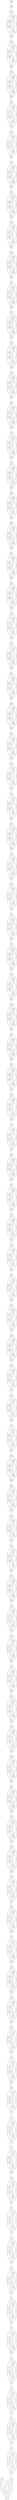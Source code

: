 graph G {
    "0" [label="0"];
    "1" [label="1"];
    "2" [label="2"];
    "3" [label="3"];
    "4" [label="4"];
    "5" [label="5"];
    "6" [label="6"];
    "7" [label="7"];
    "8" [label="8"];
    "9" [label="9"];
    "10" [label="10"];
    "11" [label="11"];
    "12" [label="12"];
    "13" [label="13"];
    "14" [label="14"];
    "15" [label="15"];
    "16" [label="16"];
    "17" [label="17"];
    "18" [label="18"];
    "19" [label="19"];
    "20" [label="20"];
    "21" [label="21"];
    "22" [label="22"];
    "23" [label="23"];
    "24" [label="24"];
    "25" [label="25"];
    "26" [label="26"];
    "27" [label="27"];
    "28" [label="28"];
    "29" [label="29"];
    "30" [label="30"];
    "31" [label="31"];
    "32" [label="32"];
    "33" [label="33"];
    "34" [label="34"];
    "35" [label="35"];
    "36" [label="36"];
    "37" [label="37"];
    "38" [label="38"];
    "39" [label="39"];
    "40" [label="40"];
    "41" [label="41"];
    "42" [label="42"];
    "43" [label="43"];
    "44" [label="44"];
    "45" [label="45"];
    "46" [label="46"];
    "47" [label="47"];
    "48" [label="48"];
    "49" [label="49"];
    "50" [label="50"];
    "51" [label="51"];
    "52" [label="52"];
    "53" [label="53"];
    "54" [label="54"];
    "55" [label="55"];
    "56" [label="56"];
    "57" [label="57"];
    "58" [label="58"];
    "59" [label="59"];
    "60" [label="60"];
    "61" [label="61"];
    "62" [label="62"];
    "63" [label="63"];
    "64" [label="64"];
    "65" [label="65"];
    "66" [label="66"];
    "67" [label="67"];
    "68" [label="68"];
    "69" [label="69"];
    "70" [label="70"];
    "71" [label="71"];
    "72" [label="72"];
    "73" [label="73"];
    "74" [label="74"];
    "75" [label="75"];
    "76" [label="76"];
    "77" [label="77"];
    "78" [label="78"];
    "79" [label="79"];
    "80" [label="80"];
    "81" [label="81"];
    "82" [label="82"];
    "83" [label="83"];
    "84" [label="84"];
    "85" [label="85"];
    "86" [label="86"];
    "87" [label="87"];
    "88" [label="88"];
    "89" [label="89"];
    "90" [label="90"];
    "91" [label="91"];
    "92" [label="92"];
    "93" [label="93"];
    "94" [label="94"];
    "95" [label="95"];
    "96" [label="96"];
    "97" [label="97"];
    "98" [label="98"];
    "99" [label="99"];
    "100" [label="100"];
    "101" [label="101"];
    "102" [label="102"];
    "103" [label="103"];
    "104" [label="104"];
    "105" [label="105"];
    "106" [label="106"];
    "107" [label="107"];
    "108" [label="108"];
    "109" [label="109"];
    "110" [label="110"];
    "111" [label="111"];
    "112" [label="112"];
    "113" [label="113"];
    "114" [label="114"];
    "115" [label="115"];
    "116" [label="116"];
    "117" [label="117"];
    "118" [label="118"];
    "119" [label="119"];
    "120" [label="120"];
    "121" [label="121"];
    "122" [label="122"];
    "123" [label="123"];
    "124" [label="124"];
    "125" [label="125"];
    "126" [label="126"];
    "127" [label="127"];
    "128" [label="128"];
    "129" [label="129"];
    "130" [label="130"];
    "131" [label="131"];
    "132" [label="132"];
    "133" [label="133"];
    "134" [label="134"];
    "135" [label="135"];
    "136" [label="136"];
    "137" [label="137"];
    "138" [label="138"];
    "139" [label="139"];
    "140" [label="140"];
    "141" [label="141"];
    "142" [label="142"];
    "143" [label="143"];
    "144" [label="144"];
    "145" [label="145"];
    "146" [label="146"];
    "147" [label="147"];
    "148" [label="148"];
    "149" [label="149"];
    "150" [label="150"];
    "151" [label="151"];
    "152" [label="152"];
    "153" [label="153"];
    "154" [label="154"];
    "155" [label="155"];
    "156" [label="156"];
    "157" [label="157"];
    "158" [label="158"];
    "159" [label="159"];
    "160" [label="160"];
    "161" [label="161"];
    "162" [label="162"];
    "163" [label="163"];
    "164" [label="164"];
    "165" [label="165"];
    "166" [label="166"];
    "167" [label="167"];
    "168" [label="168"];
    "169" [label="169"];
    "170" [label="170"];
    "171" [label="171"];
    "172" [label="172"];
    "173" [label="173"];
    "174" [label="174"];
    "175" [label="175"];
    "176" [label="176"];
    "177" [label="177"];
    "178" [label="178"];
    "179" [label="179"];
    "180" [label="180"];
    "181" [label="181"];
    "182" [label="182"];
    "183" [label="183"];
    "184" [label="184"];
    "185" [label="185"];
    "186" [label="186"];
    "187" [label="187"];
    "188" [label="188"];
    "189" [label="189"];
    "190" [label="190"];
    "191" [label="191"];
    "192" [label="192"];
    "193" [label="193"];
    "194" [label="194"];
    "195" [label="195"];
    "196" [label="196"];
    "197" [label="197"];
    "198" [label="198"];
    "199" [label="199"];
    "200" [label="200"];
    "201" [label="201"];
    "202" [label="202"];
    "203" [label="203"];
    "204" [label="204"];
    "205" [label="205"];
    "206" [label="206"];
    "207" [label="207"];
    "208" [label="208"];
    "209" [label="209"];
    "210" [label="210"];
    "211" [label="211"];
    "212" [label="212"];
    "213" [label="213"];
    "214" [label="214"];
    "215" [label="215"];
    "216" [label="216"];
    "217" [label="217"];
    "218" [label="218"];
    "219" [label="219"];
    "220" [label="220"];
    "221" [label="221"];
    "222" [label="222"];
    "223" [label="223"];
    "224" [label="224"];
    "225" [label="225"];
    "226" [label="226"];
    "227" [label="227"];
    "228" [label="228"];
    "229" [label="229"];
    "230" [label="230"];
    "231" [label="231"];
    "232" [label="232"];
    "233" [label="233"];
    "234" [label="234"];
    "235" [label="235"];
    "236" [label="236"];
    "237" [label="237"];
    "238" [label="238"];
    "239" [label="239"];
    "240" [label="240"];
    "241" [label="241"];
    "242" [label="242"];
    "243" [label="243"];
    "244" [label="244"];
    "245" [label="245"];
    "246" [label="246"];
    "247" [label="247"];
    "248" [label="248"];
    "249" [label="249"];
    "250" [label="250"];
    "251" [label="251"];
    "252" [label="252"];
    "253" [label="253"];
    "254" [label="254"];
    "255" [label="255"];
    "256" [label="256"];
    "257" [label="257"];
    "258" [label="258"];
    "259" [label="259"];
    "260" [label="260"];
    "261" [label="261"];
    "262" [label="262"];
    "263" [label="263"];
    "264" [label="264"];
    "265" [label="265"];
    "266" [label="266"];
    "267" [label="267"];
    "268" [label="268"];
    "269" [label="269"];
    "270" [label="270"];
    "271" [label="271"];
    "272" [label="272"];
    "273" [label="273"];
    "274" [label="274"];
    "275" [label="275"];
    "276" [label="276"];
    "277" [label="277"];
    "278" [label="278"];
    "279" [label="279"];
    "280" [label="280"];
    "281" [label="281"];
    "282" [label="282"];
    "283" [label="283"];
    "284" [label="284"];
    "285" [label="285"];
    "286" [label="286"];
    "287" [label="287"];
    "288" [label="288"];
    "289" [label="289"];
    "290" [label="290"];
    "291" [label="291"];
    "292" [label="292"];
    "293" [label="293"];
    "294" [label="294"];
    "295" [label="295"];
    "296" [label="296"];
    "297" [label="297"];
    "298" [label="298"];
    "299" [label="299"];
    "300" [label="300"];
    "301" [label="301"];
    "302" [label="302"];
    "303" [label="303"];
    "304" [label="304"];
    "305" [label="305"];
    "306" [label="306"];
    "307" [label="307"];
    "308" [label="308"];
    "309" [label="309"];
    "310" [label="310"];
    "311" [label="311"];
    "312" [label="312"];
    "313" [label="313"];
    "314" [label="314"];
    "315" [label="315"];
    "316" [label="316"];
    "317" [label="317"];
    "318" [label="318"];
    "319" [label="319"];
    "320" [label="320"];
    "321" [label="321"];
    "322" [label="322"];
    "323" [label="323"];
    "324" [label="324"];
    "325" [label="325"];
    "326" [label="326"];
    "327" [label="327"];
    "328" [label="328"];
    "329" [label="329"];
    "330" [label="330"];
    "331" [label="331"];
    "332" [label="332"];
    "333" [label="333"];
    "334" [label="334"];
    "335" [label="335"];
    "336" [label="336"];
    "337" [label="337"];
    "338" [label="338"];
    "339" [label="339"];
    "340" [label="340"];
    "341" [label="341"];
    "342" [label="342"];
    "343" [label="343"];
    "344" [label="344"];
    "345" [label="345"];
    "346" [label="346"];
    "347" [label="347"];
    "348" [label="348"];
    "349" [label="349"];
    "350" [label="350"];
    "351" [label="351"];
    "352" [label="352"];
    "353" [label="353"];
    "354" [label="354"];
    "355" [label="355"];
    "356" [label="356"];
    "357" [label="357"];
    "358" [label="358"];
    "359" [label="359"];
    "360" [label="360"];
    "361" [label="361"];
    "362" [label="362"];
    "363" [label="363"];
    "364" [label="364"];
    "365" [label="365"];
    "366" [label="366"];
    "367" [label="367"];
    "368" [label="368"];
    "369" [label="369"];
    "370" [label="370"];
    "371" [label="371"];
    "372" [label="372"];
    "373" [label="373"];
    "374" [label="374"];
    "375" [label="375"];
    "376" [label="376"];
    "377" [label="377"];
    "378" [label="378"];
    "379" [label="379"];
    "380" [label="380"];
    "381" [label="381"];
    "382" [label="382"];
    "383" [label="383"];
    "384" [label="384"];
    "385" [label="385"];
    "386" [label="386"];
    "387" [label="387"];
    "388" [label="388"];
    "389" [label="389"];
    "390" [label="390"];
    "391" [label="391"];
    "392" [label="392"];
    "393" [label="393"];
    "394" [label="394"];
    "395" [label="395"];
    "396" [label="396"];
    "397" [label="397"];
    "398" [label="398"];
    "399" [label="399"];
    "400" [label="400"];
    "401" [label="401"];
    "402" [label="402"];
    "403" [label="403"];
    "404" [label="404"];
    "405" [label="405"];
    "406" [label="406"];
    "407" [label="407"];
    "408" [label="408"];
    "409" [label="409"];
    "410" [label="410"];
    "411" [label="411"];
    "412" [label="412"];
    "413" [label="413"];
    "414" [label="414"];
    "415" [label="415"];
    "416" [label="416"];
    "417" [label="417"];
    "418" [label="418"];
    "419" [label="419"];
    "420" [label="420"];
    "421" [label="421"];
    "422" [label="422"];
    "423" [label="423"];
    "424" [label="424"];
    "425" [label="425"];
    "426" [label="426"];
    "427" [label="427"];
    "428" [label="428"];
    "429" [label="429"];
    "430" [label="430"];
    "431" [label="431"];
    "432" [label="432"];
    "433" [label="433"];
    "434" [label="434"];
    "435" [label="435"];
    "436" [label="436"];
    "437" [label="437"];
    "438" [label="438"];
    "439" [label="439"];
    "440" [label="440"];
    "441" [label="441"];
    "442" [label="442"];
    "443" [label="443"];
    "444" [label="444"];
    "445" [label="445"];
    "446" [label="446"];
    "447" [label="447"];
    "448" [label="448"];
    "449" [label="449"];
    "450" [label="450"];
    "451" [label="451"];
    "452" [label="452"];
    "453" [label="453"];
    "454" [label="454"];
    "455" [label="455"];
    "456" [label="456"];
    "457" [label="457"];
    "458" [label="458"];
    "459" [label="459"];
    "460" [label="460"];
    "461" [label="461"];
    "462" [label="462"];
    "463" [label="463"];
    "464" [label="464"];
    "465" [label="465"];
    "466" [label="466"];
    "467" [label="467"];
    "468" [label="468"];
    "469" [label="469"];
    "470" [label="470"];
    "471" [label="471"];
    "472" [label="472"];
    "473" [label="473"];
    "474" [label="474"];
    "475" [label="475"];
    "476" [label="476"];
    "477" [label="477"];
    "478" [label="478"];
    "479" [label="479"];
    "480" [label="480"];
    "481" [label="481"];
    "482" [label="482"];
    "483" [label="483"];
    "484" [label="484"];
    "485" [label="485"];
    "486" [label="486"];
    "487" [label="487"];
    "488" [label="488"];
    "489" [label="489"];
    "490" [label="490"];
    "491" [label="491"];
    "492" [label="492"];
    "493" [label="493"];
    "494" [label="494"];
    "495" [label="495"];
    "496" [label="496"];
    "497" [label="497"];
    "498" [label="498"];
    "499" [label="499"];
    "0" -- "1";
    "0" -- "2";
    "0" -- "3";
    "0" -- "4";
    "1" -- "2";
    "1" -- "3";
    "1" -- "4";
    "2" -- "3";
    "2" -- "4";
    "3" -- "4";
    "5" -- "1";
    "5" -- "2";
    "5" -- "3";
    "5" -- "4";
    "6" -- "5";
    "7" -- "6";
    "8" -- "6";
    "8" -- "7";
    "9" -- "6";
    "9" -- "7";
    "9" -- "8";
    "10" -- "6";
    "10" -- "7";
    "10" -- "8";
    "10" -- "9";
    "11" -- "7";
    "11" -- "8";
    "11" -- "9";
    "11" -- "10";
    "12" -- "11";
    "13" -- "12";
    "14" -- "12";
    "14" -- "13";
    "15" -- "12";
    "15" -- "13";
    "15" -- "14";
    "16" -- "12";
    "16" -- "13";
    "16" -- "14";
    "16" -- "15";
    "17" -- "13";
    "17" -- "14";
    "17" -- "15";
    "17" -- "16";
    "18" -- "17";
    "19" -- "18";
    "20" -- "18";
    "20" -- "19";
    "21" -- "18";
    "21" -- "19";
    "21" -- "20";
    "22" -- "18";
    "22" -- "19";
    "22" -- "20";
    "22" -- "21";
    "23" -- "19";
    "23" -- "20";
    "23" -- "21";
    "23" -- "22";
    "24" -- "23";
    "25" -- "24";
    "26" -- "24";
    "26" -- "25";
    "27" -- "24";
    "27" -- "25";
    "27" -- "26";
    "28" -- "24";
    "28" -- "25";
    "28" -- "26";
    "28" -- "27";
    "29" -- "25";
    "29" -- "26";
    "29" -- "27";
    "29" -- "28";
    "30" -- "29";
    "31" -- "30";
    "32" -- "30";
    "32" -- "31";
    "33" -- "30";
    "33" -- "31";
    "33" -- "32";
    "34" -- "30";
    "34" -- "31";
    "34" -- "32";
    "34" -- "33";
    "35" -- "31";
    "35" -- "32";
    "35" -- "33";
    "35" -- "34";
    "36" -- "35";
    "37" -- "36";
    "38" -- "36";
    "38" -- "37";
    "39" -- "36";
    "39" -- "37";
    "39" -- "38";
    "40" -- "36";
    "40" -- "37";
    "40" -- "38";
    "40" -- "39";
    "41" -- "37";
    "41" -- "38";
    "41" -- "39";
    "41" -- "40";
    "42" -- "41";
    "43" -- "42";
    "44" -- "42";
    "44" -- "43";
    "45" -- "42";
    "45" -- "43";
    "45" -- "44";
    "46" -- "42";
    "46" -- "43";
    "46" -- "44";
    "46" -- "45";
    "47" -- "43";
    "47" -- "44";
    "47" -- "45";
    "47" -- "46";
    "48" -- "47";
    "49" -- "48";
    "50" -- "48";
    "50" -- "49";
    "51" -- "48";
    "51" -- "49";
    "51" -- "50";
    "52" -- "48";
    "52" -- "49";
    "52" -- "50";
    "52" -- "51";
    "53" -- "49";
    "53" -- "50";
    "53" -- "51";
    "53" -- "52";
    "54" -- "53";
    "55" -- "54";
    "56" -- "54";
    "56" -- "55";
    "57" -- "54";
    "57" -- "55";
    "57" -- "56";
    "58" -- "54";
    "58" -- "55";
    "58" -- "56";
    "58" -- "57";
    "59" -- "55";
    "59" -- "56";
    "59" -- "57";
    "59" -- "58";
    "60" -- "59";
    "61" -- "60";
    "62" -- "60";
    "62" -- "61";
    "63" -- "60";
    "63" -- "61";
    "63" -- "62";
    "64" -- "60";
    "64" -- "61";
    "64" -- "62";
    "64" -- "63";
    "65" -- "61";
    "65" -- "62";
    "65" -- "63";
    "65" -- "64";
    "66" -- "65";
    "67" -- "66";
    "68" -- "66";
    "68" -- "67";
    "69" -- "66";
    "69" -- "67";
    "69" -- "68";
    "70" -- "66";
    "70" -- "67";
    "70" -- "68";
    "70" -- "69";
    "71" -- "67";
    "71" -- "68";
    "71" -- "69";
    "71" -- "70";
    "72" -- "71";
    "73" -- "72";
    "74" -- "72";
    "74" -- "73";
    "75" -- "72";
    "75" -- "73";
    "75" -- "74";
    "76" -- "72";
    "76" -- "73";
    "76" -- "74";
    "76" -- "75";
    "77" -- "73";
    "77" -- "74";
    "77" -- "75";
    "77" -- "76";
    "78" -- "77";
    "79" -- "78";
    "80" -- "78";
    "80" -- "79";
    "81" -- "78";
    "81" -- "79";
    "81" -- "80";
    "82" -- "78";
    "82" -- "79";
    "82" -- "80";
    "82" -- "81";
    "83" -- "79";
    "83" -- "80";
    "83" -- "81";
    "83" -- "82";
    "84" -- "83";
    "85" -- "84";
    "86" -- "84";
    "86" -- "85";
    "87" -- "84";
    "87" -- "85";
    "87" -- "86";
    "88" -- "84";
    "88" -- "85";
    "88" -- "86";
    "88" -- "87";
    "89" -- "85";
    "89" -- "86";
    "89" -- "87";
    "89" -- "88";
    "90" -- "89";
    "91" -- "90";
    "92" -- "90";
    "92" -- "91";
    "93" -- "90";
    "93" -- "91";
    "93" -- "92";
    "94" -- "90";
    "94" -- "91";
    "94" -- "92";
    "94" -- "93";
    "95" -- "91";
    "95" -- "92";
    "95" -- "93";
    "95" -- "94";
    "96" -- "95";
    "97" -- "96";
    "98" -- "96";
    "98" -- "97";
    "99" -- "96";
    "99" -- "97";
    "99" -- "98";
    "100" -- "96";
    "100" -- "97";
    "100" -- "98";
    "100" -- "99";
    "101" -- "97";
    "101" -- "98";
    "101" -- "99";
    "101" -- "100";
    "102" -- "101";
    "103" -- "102";
    "104" -- "102";
    "104" -- "103";
    "105" -- "102";
    "105" -- "103";
    "105" -- "104";
    "106" -- "102";
    "106" -- "103";
    "106" -- "104";
    "106" -- "105";
    "107" -- "103";
    "107" -- "104";
    "107" -- "105";
    "107" -- "106";
    "108" -- "107";
    "109" -- "108";
    "110" -- "108";
    "110" -- "109";
    "111" -- "108";
    "111" -- "109";
    "111" -- "110";
    "112" -- "108";
    "112" -- "109";
    "112" -- "110";
    "112" -- "111";
    "113" -- "109";
    "113" -- "110";
    "113" -- "111";
    "113" -- "112";
    "114" -- "113";
    "115" -- "114";
    "116" -- "114";
    "116" -- "115";
    "117" -- "114";
    "117" -- "115";
    "117" -- "116";
    "118" -- "114";
    "118" -- "115";
    "118" -- "116";
    "118" -- "117";
    "119" -- "115";
    "119" -- "116";
    "119" -- "117";
    "119" -- "118";
    "120" -- "119";
    "121" -- "120";
    "122" -- "120";
    "122" -- "121";
    "123" -- "120";
    "123" -- "121";
    "123" -- "122";
    "124" -- "120";
    "124" -- "121";
    "124" -- "122";
    "124" -- "123";
    "125" -- "121";
    "125" -- "122";
    "125" -- "123";
    "125" -- "124";
    "126" -- "125";
    "127" -- "126";
    "128" -- "126";
    "128" -- "127";
    "129" -- "126";
    "129" -- "127";
    "129" -- "128";
    "130" -- "126";
    "130" -- "127";
    "130" -- "128";
    "130" -- "129";
    "131" -- "127";
    "131" -- "128";
    "131" -- "129";
    "131" -- "130";
    "132" -- "131";
    "133" -- "132";
    "134" -- "132";
    "134" -- "133";
    "135" -- "132";
    "135" -- "133";
    "135" -- "134";
    "136" -- "132";
    "136" -- "133";
    "136" -- "134";
    "136" -- "135";
    "137" -- "133";
    "137" -- "134";
    "137" -- "135";
    "137" -- "136";
    "138" -- "137";
    "139" -- "138";
    "140" -- "138";
    "140" -- "139";
    "141" -- "138";
    "141" -- "139";
    "141" -- "140";
    "142" -- "138";
    "142" -- "139";
    "142" -- "140";
    "142" -- "141";
    "143" -- "139";
    "143" -- "140";
    "143" -- "141";
    "143" -- "142";
    "144" -- "143";
    "145" -- "144";
    "146" -- "144";
    "146" -- "145";
    "147" -- "144";
    "147" -- "145";
    "147" -- "146";
    "148" -- "144";
    "148" -- "145";
    "148" -- "146";
    "148" -- "147";
    "149" -- "145";
    "149" -- "146";
    "149" -- "147";
    "149" -- "148";
    "150" -- "149";
    "151" -- "150";
    "152" -- "150";
    "152" -- "151";
    "153" -- "150";
    "153" -- "151";
    "153" -- "152";
    "154" -- "150";
    "154" -- "151";
    "154" -- "152";
    "154" -- "153";
    "155" -- "151";
    "155" -- "152";
    "155" -- "153";
    "155" -- "154";
    "156" -- "155";
    "157" -- "156";
    "158" -- "156";
    "158" -- "157";
    "159" -- "156";
    "159" -- "157";
    "159" -- "158";
    "160" -- "156";
    "160" -- "157";
    "160" -- "158";
    "160" -- "159";
    "161" -- "157";
    "161" -- "158";
    "161" -- "159";
    "161" -- "160";
    "162" -- "161";
    "163" -- "162";
    "164" -- "162";
    "164" -- "163";
    "165" -- "162";
    "165" -- "163";
    "165" -- "164";
    "166" -- "162";
    "166" -- "163";
    "166" -- "164";
    "166" -- "165";
    "167" -- "163";
    "167" -- "164";
    "167" -- "165";
    "167" -- "166";
    "168" -- "167";
    "169" -- "168";
    "170" -- "168";
    "170" -- "169";
    "171" -- "168";
    "171" -- "169";
    "171" -- "170";
    "172" -- "168";
    "172" -- "169";
    "172" -- "170";
    "172" -- "171";
    "173" -- "169";
    "173" -- "170";
    "173" -- "171";
    "173" -- "172";
    "174" -- "173";
    "175" -- "174";
    "176" -- "174";
    "176" -- "175";
    "177" -- "174";
    "177" -- "175";
    "177" -- "176";
    "178" -- "174";
    "178" -- "175";
    "178" -- "176";
    "178" -- "177";
    "179" -- "175";
    "179" -- "176";
    "179" -- "177";
    "179" -- "178";
    "180" -- "179";
    "181" -- "180";
    "182" -- "180";
    "182" -- "181";
    "183" -- "180";
    "183" -- "181";
    "183" -- "182";
    "184" -- "180";
    "184" -- "181";
    "184" -- "182";
    "184" -- "183";
    "185" -- "181";
    "185" -- "182";
    "185" -- "183";
    "185" -- "184";
    "186" -- "185";
    "187" -- "186";
    "188" -- "186";
    "188" -- "187";
    "189" -- "186";
    "189" -- "187";
    "189" -- "188";
    "190" -- "186";
    "190" -- "187";
    "190" -- "188";
    "190" -- "189";
    "191" -- "187";
    "191" -- "188";
    "191" -- "189";
    "191" -- "190";
    "192" -- "191";
    "193" -- "192";
    "194" -- "192";
    "194" -- "193";
    "195" -- "192";
    "195" -- "193";
    "195" -- "194";
    "196" -- "192";
    "196" -- "193";
    "196" -- "194";
    "196" -- "195";
    "197" -- "193";
    "197" -- "194";
    "197" -- "195";
    "197" -- "196";
    "198" -- "197";
    "199" -- "198";
    "200" -- "198";
    "200" -- "199";
    "201" -- "198";
    "201" -- "199";
    "201" -- "200";
    "202" -- "198";
    "202" -- "199";
    "202" -- "200";
    "202" -- "201";
    "203" -- "199";
    "203" -- "200";
    "203" -- "201";
    "203" -- "202";
    "204" -- "203";
    "205" -- "204";
    "206" -- "204";
    "206" -- "205";
    "207" -- "204";
    "207" -- "205";
    "207" -- "206";
    "208" -- "204";
    "208" -- "205";
    "208" -- "206";
    "208" -- "207";
    "209" -- "205";
    "209" -- "206";
    "209" -- "207";
    "209" -- "208";
    "210" -- "209";
    "211" -- "210";
    "212" -- "210";
    "212" -- "211";
    "213" -- "210";
    "213" -- "211";
    "213" -- "212";
    "214" -- "210";
    "214" -- "211";
    "214" -- "212";
    "214" -- "213";
    "215" -- "211";
    "215" -- "212";
    "215" -- "213";
    "215" -- "214";
    "216" -- "215";
    "217" -- "216";
    "218" -- "216";
    "218" -- "217";
    "219" -- "216";
    "219" -- "217";
    "219" -- "218";
    "220" -- "216";
    "220" -- "217";
    "220" -- "218";
    "220" -- "219";
    "221" -- "217";
    "221" -- "218";
    "221" -- "219";
    "221" -- "220";
    "222" -- "221";
    "223" -- "222";
    "224" -- "222";
    "224" -- "223";
    "225" -- "222";
    "225" -- "223";
    "225" -- "224";
    "226" -- "222";
    "226" -- "223";
    "226" -- "224";
    "226" -- "225";
    "227" -- "223";
    "227" -- "224";
    "227" -- "225";
    "227" -- "226";
    "228" -- "227";
    "229" -- "228";
    "230" -- "228";
    "230" -- "229";
    "231" -- "228";
    "231" -- "229";
    "231" -- "230";
    "232" -- "228";
    "232" -- "229";
    "232" -- "230";
    "232" -- "231";
    "233" -- "229";
    "233" -- "230";
    "233" -- "231";
    "233" -- "232";
    "234" -- "233";
    "235" -- "234";
    "236" -- "234";
    "236" -- "235";
    "237" -- "234";
    "237" -- "235";
    "237" -- "236";
    "238" -- "234";
    "238" -- "235";
    "238" -- "236";
    "238" -- "237";
    "239" -- "235";
    "239" -- "236";
    "239" -- "237";
    "239" -- "238";
    "240" -- "239";
    "241" -- "240";
    "242" -- "240";
    "242" -- "241";
    "243" -- "240";
    "243" -- "241";
    "243" -- "242";
    "244" -- "240";
    "244" -- "241";
    "244" -- "242";
    "244" -- "243";
    "245" -- "241";
    "245" -- "242";
    "245" -- "243";
    "245" -- "244";
    "246" -- "245";
    "247" -- "246";
    "248" -- "246";
    "248" -- "247";
    "249" -- "246";
    "249" -- "247";
    "249" -- "248";
    "250" -- "246";
    "250" -- "247";
    "250" -- "248";
    "250" -- "249";
    "251" -- "247";
    "251" -- "248";
    "251" -- "249";
    "251" -- "250";
    "252" -- "251";
    "253" -- "252";
    "254" -- "252";
    "254" -- "253";
    "255" -- "252";
    "255" -- "253";
    "255" -- "254";
    "256" -- "252";
    "256" -- "253";
    "256" -- "254";
    "256" -- "255";
    "257" -- "253";
    "257" -- "254";
    "257" -- "255";
    "257" -- "256";
    "258" -- "257";
    "259" -- "258";
    "260" -- "258";
    "260" -- "259";
    "261" -- "258";
    "261" -- "259";
    "261" -- "260";
    "262" -- "258";
    "262" -- "259";
    "262" -- "260";
    "262" -- "261";
    "263" -- "259";
    "263" -- "260";
    "263" -- "261";
    "263" -- "262";
    "264" -- "263";
    "265" -- "264";
    "266" -- "264";
    "266" -- "265";
    "267" -- "264";
    "267" -- "265";
    "267" -- "266";
    "268" -- "264";
    "268" -- "265";
    "268" -- "266";
    "268" -- "267";
    "269" -- "265";
    "269" -- "266";
    "269" -- "267";
    "269" -- "268";
    "270" -- "269";
    "271" -- "270";
    "272" -- "270";
    "272" -- "271";
    "273" -- "270";
    "273" -- "271";
    "273" -- "272";
    "274" -- "270";
    "274" -- "271";
    "274" -- "272";
    "274" -- "273";
    "275" -- "271";
    "275" -- "272";
    "275" -- "273";
    "275" -- "274";
    "276" -- "275";
    "277" -- "276";
    "278" -- "276";
    "278" -- "277";
    "279" -- "276";
    "279" -- "277";
    "279" -- "278";
    "280" -- "276";
    "280" -- "277";
    "280" -- "278";
    "280" -- "279";
    "281" -- "277";
    "281" -- "278";
    "281" -- "279";
    "281" -- "280";
    "282" -- "281";
    "283" -- "282";
    "284" -- "282";
    "284" -- "283";
    "285" -- "282";
    "285" -- "283";
    "285" -- "284";
    "286" -- "282";
    "286" -- "283";
    "286" -- "284";
    "286" -- "285";
    "287" -- "283";
    "287" -- "284";
    "287" -- "285";
    "287" -- "286";
    "288" -- "287";
    "289" -- "288";
    "290" -- "288";
    "290" -- "289";
    "291" -- "288";
    "291" -- "289";
    "291" -- "290";
    "292" -- "288";
    "292" -- "289";
    "292" -- "290";
    "292" -- "291";
    "293" -- "289";
    "293" -- "290";
    "293" -- "291";
    "293" -- "292";
    "294" -- "293";
    "295" -- "294";
    "296" -- "294";
    "296" -- "295";
    "297" -- "294";
    "297" -- "295";
    "297" -- "296";
    "298" -- "294";
    "298" -- "295";
    "298" -- "296";
    "298" -- "297";
    "299" -- "295";
    "299" -- "296";
    "299" -- "297";
    "299" -- "298";
    "300" -- "299";
    "301" -- "300";
    "302" -- "300";
    "302" -- "301";
    "303" -- "300";
    "303" -- "301";
    "303" -- "302";
    "304" -- "300";
    "304" -- "301";
    "304" -- "302";
    "304" -- "303";
    "305" -- "301";
    "305" -- "302";
    "305" -- "303";
    "305" -- "304";
    "306" -- "305";
    "307" -- "306";
    "308" -- "306";
    "308" -- "307";
    "309" -- "306";
    "309" -- "307";
    "309" -- "308";
    "310" -- "306";
    "310" -- "307";
    "310" -- "308";
    "310" -- "309";
    "311" -- "307";
    "311" -- "308";
    "311" -- "309";
    "311" -- "310";
    "312" -- "311";
    "313" -- "312";
    "314" -- "312";
    "314" -- "313";
    "315" -- "312";
    "315" -- "313";
    "315" -- "314";
    "316" -- "312";
    "316" -- "313";
    "316" -- "314";
    "316" -- "315";
    "317" -- "313";
    "317" -- "314";
    "317" -- "315";
    "317" -- "316";
    "318" -- "317";
    "319" -- "318";
    "320" -- "318";
    "320" -- "319";
    "321" -- "318";
    "321" -- "319";
    "321" -- "320";
    "322" -- "318";
    "322" -- "319";
    "322" -- "320";
    "322" -- "321";
    "323" -- "319";
    "323" -- "320";
    "323" -- "321";
    "323" -- "322";
    "324" -- "323";
    "325" -- "324";
    "326" -- "324";
    "326" -- "325";
    "327" -- "324";
    "327" -- "325";
    "327" -- "326";
    "328" -- "324";
    "328" -- "325";
    "328" -- "326";
    "328" -- "327";
    "329" -- "325";
    "329" -- "326";
    "329" -- "327";
    "329" -- "328";
    "330" -- "329";
    "331" -- "330";
    "332" -- "330";
    "332" -- "331";
    "333" -- "330";
    "333" -- "331";
    "333" -- "332";
    "334" -- "330";
    "334" -- "331";
    "334" -- "332";
    "334" -- "333";
    "335" -- "331";
    "335" -- "332";
    "335" -- "333";
    "335" -- "334";
    "336" -- "335";
    "337" -- "336";
    "338" -- "336";
    "338" -- "337";
    "339" -- "336";
    "339" -- "337";
    "339" -- "338";
    "340" -- "336";
    "340" -- "337";
    "340" -- "338";
    "340" -- "339";
    "341" -- "337";
    "341" -- "338";
    "341" -- "339";
    "341" -- "340";
    "342" -- "341";
    "343" -- "342";
    "344" -- "342";
    "344" -- "343";
    "345" -- "342";
    "345" -- "343";
    "345" -- "344";
    "346" -- "342";
    "346" -- "343";
    "346" -- "344";
    "346" -- "345";
    "347" -- "343";
    "347" -- "344";
    "347" -- "345";
    "347" -- "346";
    "348" -- "347";
    "349" -- "348";
    "350" -- "348";
    "350" -- "349";
    "351" -- "348";
    "351" -- "349";
    "351" -- "350";
    "352" -- "348";
    "352" -- "349";
    "352" -- "350";
    "352" -- "351";
    "353" -- "349";
    "353" -- "350";
    "353" -- "351";
    "353" -- "352";
    "354" -- "353";
    "355" -- "354";
    "356" -- "354";
    "356" -- "355";
    "357" -- "354";
    "357" -- "355";
    "357" -- "356";
    "358" -- "354";
    "358" -- "355";
    "358" -- "356";
    "358" -- "357";
    "359" -- "355";
    "359" -- "356";
    "359" -- "357";
    "359" -- "358";
    "360" -- "359";
    "361" -- "360";
    "362" -- "360";
    "362" -- "361";
    "363" -- "360";
    "363" -- "361";
    "363" -- "362";
    "364" -- "360";
    "364" -- "361";
    "364" -- "362";
    "364" -- "363";
    "365" -- "361";
    "365" -- "362";
    "365" -- "363";
    "365" -- "364";
    "366" -- "365";
    "367" -- "366";
    "368" -- "366";
    "368" -- "367";
    "369" -- "366";
    "369" -- "367";
    "369" -- "368";
    "370" -- "366";
    "370" -- "367";
    "370" -- "368";
    "370" -- "369";
    "371" -- "367";
    "371" -- "368";
    "371" -- "369";
    "371" -- "370";
    "372" -- "371";
    "373" -- "372";
    "374" -- "372";
    "374" -- "373";
    "375" -- "372";
    "375" -- "373";
    "375" -- "374";
    "376" -- "372";
    "376" -- "373";
    "376" -- "374";
    "376" -- "375";
    "377" -- "373";
    "377" -- "374";
    "377" -- "375";
    "377" -- "376";
    "378" -- "377";
    "379" -- "378";
    "380" -- "378";
    "380" -- "379";
    "381" -- "378";
    "381" -- "379";
    "381" -- "380";
    "382" -- "378";
    "382" -- "379";
    "382" -- "380";
    "382" -- "381";
    "383" -- "379";
    "383" -- "380";
    "383" -- "381";
    "383" -- "382";
    "384" -- "383";
    "385" -- "384";
    "386" -- "384";
    "386" -- "385";
    "387" -- "384";
    "387" -- "385";
    "387" -- "386";
    "388" -- "384";
    "388" -- "385";
    "388" -- "386";
    "388" -- "387";
    "389" -- "385";
    "389" -- "386";
    "389" -- "387";
    "389" -- "388";
    "390" -- "389";
    "391" -- "390";
    "392" -- "390";
    "392" -- "391";
    "393" -- "390";
    "393" -- "391";
    "393" -- "392";
    "394" -- "390";
    "394" -- "391";
    "394" -- "392";
    "394" -- "393";
    "395" -- "391";
    "395" -- "392";
    "395" -- "393";
    "395" -- "394";
    "396" -- "395";
    "397" -- "396";
    "398" -- "396";
    "398" -- "397";
    "399" -- "396";
    "399" -- "397";
    "399" -- "398";
    "400" -- "396";
    "400" -- "397";
    "400" -- "398";
    "400" -- "399";
    "401" -- "397";
    "401" -- "398";
    "401" -- "399";
    "401" -- "400";
    "402" -- "401";
    "403" -- "402";
    "404" -- "402";
    "404" -- "403";
    "405" -- "402";
    "405" -- "403";
    "405" -- "404";
    "406" -- "402";
    "406" -- "403";
    "406" -- "404";
    "406" -- "405";
    "407" -- "403";
    "407" -- "404";
    "407" -- "405";
    "407" -- "406";
    "408" -- "407";
    "409" -- "408";
    "410" -- "408";
    "410" -- "409";
    "411" -- "408";
    "411" -- "409";
    "411" -- "410";
    "412" -- "408";
    "412" -- "409";
    "412" -- "410";
    "412" -- "411";
    "413" -- "409";
    "413" -- "410";
    "413" -- "411";
    "413" -- "412";
    "414" -- "413";
    "415" -- "414";
    "416" -- "414";
    "416" -- "415";
    "417" -- "414";
    "417" -- "415";
    "417" -- "416";
    "418" -- "414";
    "418" -- "415";
    "418" -- "416";
    "418" -- "417";
    "419" -- "415";
    "419" -- "416";
    "419" -- "417";
    "419" -- "418";
    "420" -- "419";
    "421" -- "420";
    "422" -- "420";
    "422" -- "421";
    "423" -- "420";
    "423" -- "421";
    "423" -- "422";
    "424" -- "420";
    "424" -- "421";
    "424" -- "422";
    "424" -- "423";
    "425" -- "421";
    "425" -- "422";
    "425" -- "423";
    "425" -- "424";
    "426" -- "425";
    "427" -- "426";
    "428" -- "426";
    "428" -- "427";
    "429" -- "426";
    "429" -- "427";
    "429" -- "428";
    "430" -- "426";
    "430" -- "427";
    "430" -- "428";
    "430" -- "429";
    "431" -- "427";
    "431" -- "428";
    "431" -- "429";
    "431" -- "430";
    "432" -- "431";
    "433" -- "432";
    "434" -- "432";
    "434" -- "433";
    "435" -- "432";
    "435" -- "433";
    "435" -- "434";
    "436" -- "432";
    "436" -- "433";
    "436" -- "434";
    "436" -- "435";
    "437" -- "433";
    "437" -- "434";
    "437" -- "435";
    "437" -- "436";
    "438" -- "437";
    "439" -- "438";
    "440" -- "438";
    "440" -- "439";
    "441" -- "438";
    "441" -- "439";
    "441" -- "440";
    "442" -- "438";
    "442" -- "439";
    "442" -- "440";
    "442" -- "441";
    "443" -- "439";
    "443" -- "440";
    "443" -- "441";
    "443" -- "442";
    "444" -- "443";
    "445" -- "444";
    "446" -- "444";
    "446" -- "445";
    "447" -- "444";
    "447" -- "445";
    "447" -- "446";
    "448" -- "444";
    "448" -- "445";
    "448" -- "446";
    "448" -- "447";
    "449" -- "445";
    "449" -- "446";
    "449" -- "447";
    "449" -- "448";
    "450" -- "449";
    "451" -- "450";
    "452" -- "450";
    "452" -- "451";
    "453" -- "450";
    "453" -- "451";
    "453" -- "452";
    "454" -- "450";
    "454" -- "451";
    "454" -- "452";
    "454" -- "453";
    "455" -- "451";
    "455" -- "452";
    "455" -- "453";
    "455" -- "454";
    "456" -- "455";
    "457" -- "456";
    "458" -- "456";
    "458" -- "457";
    "459" -- "456";
    "459" -- "457";
    "459" -- "458";
    "460" -- "456";
    "460" -- "457";
    "460" -- "458";
    "460" -- "459";
    "461" -- "457";
    "461" -- "458";
    "461" -- "459";
    "461" -- "460";
    "462" -- "461";
    "463" -- "462";
    "464" -- "462";
    "464" -- "463";
    "465" -- "462";
    "465" -- "463";
    "465" -- "464";
    "466" -- "462";
    "466" -- "463";
    "466" -- "464";
    "466" -- "465";
    "467" -- "463";
    "467" -- "464";
    "467" -- "465";
    "467" -- "466";
    "468" -- "467";
    "469" -- "468";
    "470" -- "468";
    "470" -- "469";
    "471" -- "468";
    "471" -- "469";
    "471" -- "470";
    "472" -- "468";
    "472" -- "469";
    "472" -- "470";
    "472" -- "471";
    "473" -- "469";
    "473" -- "470";
    "473" -- "471";
    "473" -- "472";
    "474" -- "473";
    "475" -- "474";
    "476" -- "474";
    "476" -- "475";
    "477" -- "474";
    "477" -- "475";
    "477" -- "476";
    "478" -- "474";
    "478" -- "475";
    "478" -- "476";
    "478" -- "477";
    "479" -- "475";
    "479" -- "476";
    "479" -- "477";
    "479" -- "478";
    "480" -- "479";
    "481" -- "480";
    "482" -- "480";
    "482" -- "481";
    "483" -- "480";
    "483" -- "481";
    "483" -- "482";
    "484" -- "480";
    "484" -- "481";
    "484" -- "482";
    "484" -- "483";
    "485" -- "481";
    "485" -- "482";
    "485" -- "483";
    "485" -- "484";
    "486" -- "485";
    "487" -- "486";
    "488" -- "486";
    "488" -- "487";
    "489" -- "486";
    "489" -- "487";
    "489" -- "488";
    "490" -- "486";
    "490" -- "487";
    "490" -- "488";
    "490" -- "489";
    "491" -- "487";
    "491" -- "488";
    "491" -- "489";
    "491" -- "490";
    "492" -- "491";
    "493" -- "492";
    "494" -- "492";
    "494" -- "493";
    "495" -- "492";
    "495" -- "493";
    "495" -- "494";
    "496" -- "492";
    "496" -- "493";
    "496" -- "494";
    "496" -- "495";
    "497" -- "493";
    "497" -- "494";
    "497" -- "495";
    "497" -- "496";
    "498" -- "497";
    "499" -- "498";
}